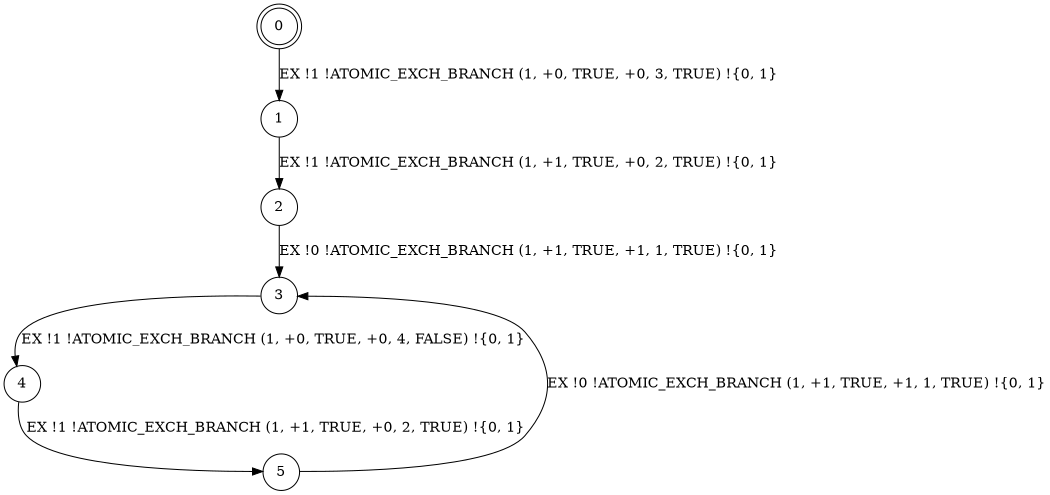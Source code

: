 digraph BCG {
size = "7, 10.5";
center = TRUE;
node [shape = circle];
0 [peripheries = 2];
0 -> 1 [label = "EX !1 !ATOMIC_EXCH_BRANCH (1, +0, TRUE, +0, 3, TRUE) !{0, 1}"];
1 -> 2 [label = "EX !1 !ATOMIC_EXCH_BRANCH (1, +1, TRUE, +0, 2, TRUE) !{0, 1}"];
2 -> 3 [label = "EX !0 !ATOMIC_EXCH_BRANCH (1, +1, TRUE, +1, 1, TRUE) !{0, 1}"];
3 -> 4 [label = "EX !1 !ATOMIC_EXCH_BRANCH (1, +0, TRUE, +0, 4, FALSE) !{0, 1}"];
4 -> 5 [label = "EX !1 !ATOMIC_EXCH_BRANCH (1, +1, TRUE, +0, 2, TRUE) !{0, 1}"];
5 -> 3 [label = "EX !0 !ATOMIC_EXCH_BRANCH (1, +1, TRUE, +1, 1, TRUE) !{0, 1}"];
}
